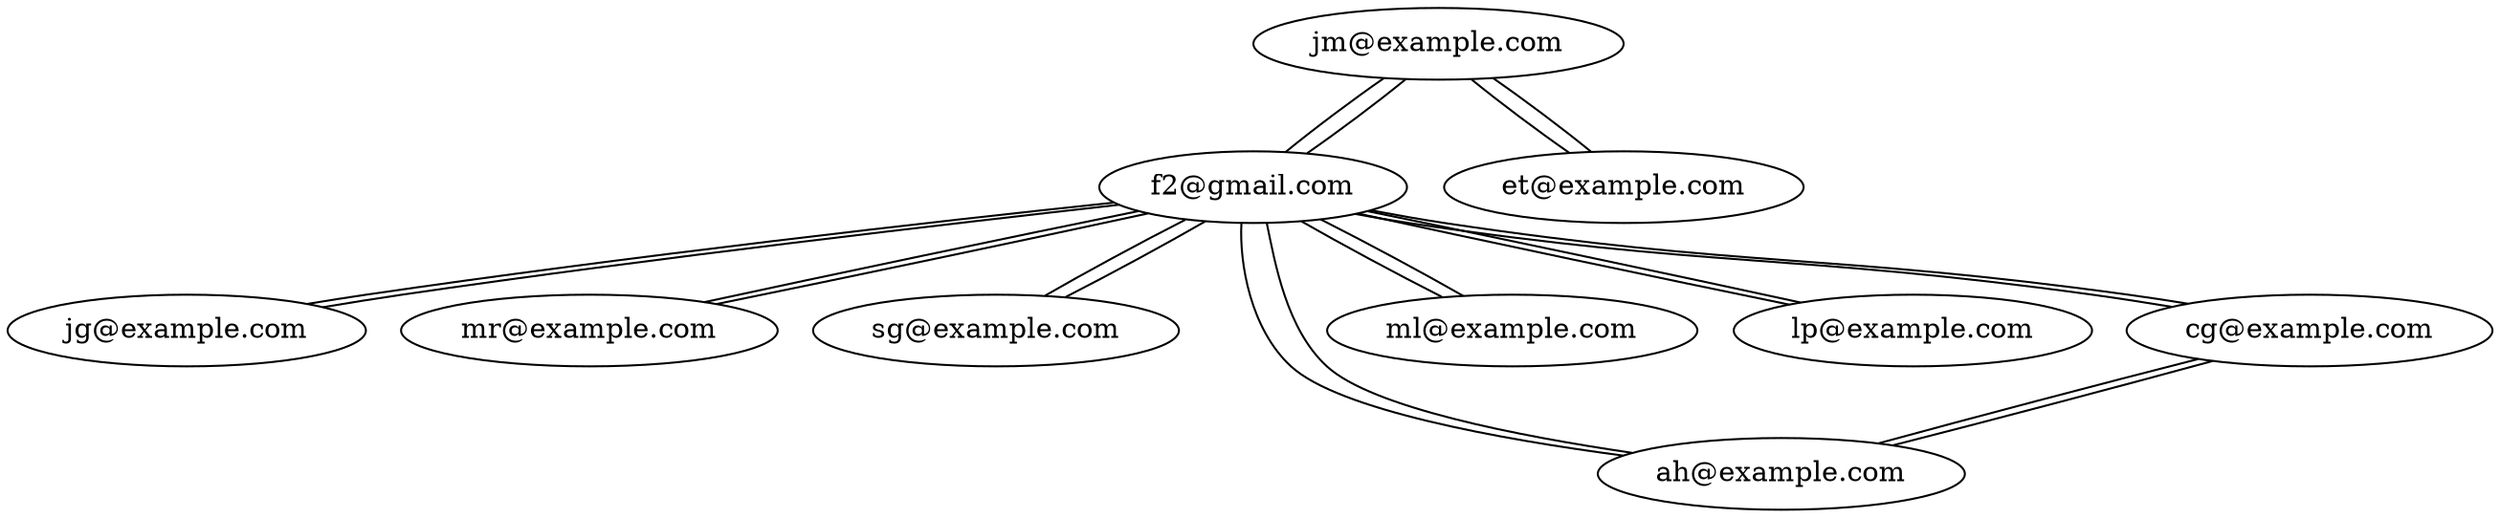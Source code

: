 graph G {
"jm@example.com" -- "f2@gmail.com";
"jm@example.com" -- "et@example.com";
"f2@gmail.com" -- "jm@example.com";
"f2@gmail.com" -- "jg@example.com";
"f2@gmail.com" -- "mr@example.com";
"f2@gmail.com" -- "sg@example.com";
"f2@gmail.com" -- "ah@example.com";
"f2@gmail.com" -- "ml@example.com";
"f2@gmail.com" -- "lp@example.com";
"f2@gmail.com" -- "cg@example.com";
"et@example.com" -- "jm@example.com";
"jg@example.com" -- "f2@gmail.com";
"mr@example.com" -- "f2@gmail.com";
"sg@example.com" -- "f2@gmail.com";
"ah@example.com" -- "f2@gmail.com";
"ah@example.com" -- "cg@example.com";
"ml@example.com" -- "f2@gmail.com";
"lp@example.com" -- "f2@gmail.com";
"cg@example.com" -- "f2@gmail.com";
"cg@example.com" -- "ah@example.com";
}
